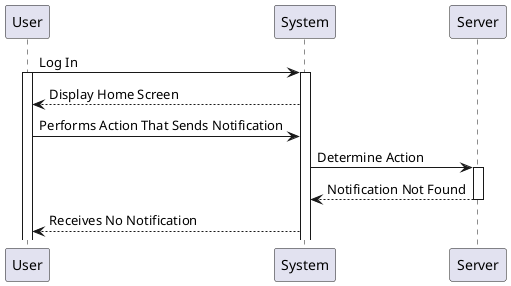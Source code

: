 @startuml
User -> System : Log In
activate System
activate User
System --> User : Display Home Screen
User -> System : Performs Action That Sends Notification
System -> Server : Determine Action
activate Server
Server --> System : Notification Not Found
deactivate Server
System --> User : Receives No Notification
@enduml